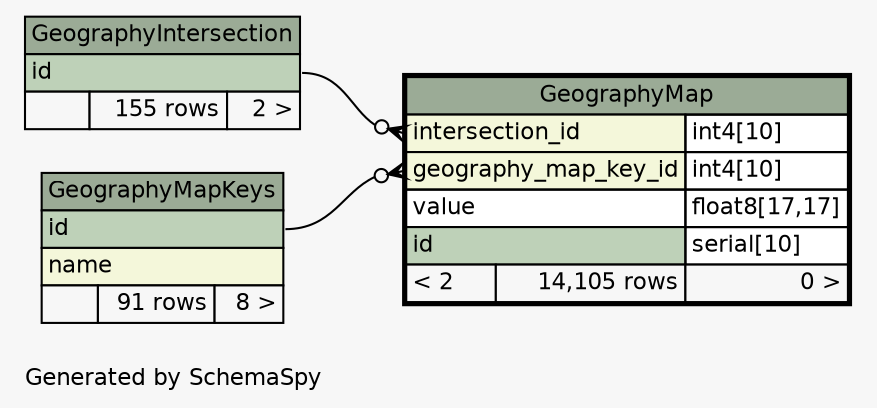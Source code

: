 // dot 2.38.0 on Windows 10 10.0
// SchemaSpy rev 590
digraph "oneDegreeRelationshipsDiagram" {
  graph [
    rankdir="RL"
    bgcolor="#f7f7f7"
    label="\nGenerated by SchemaSpy"
    labeljust="l"
    nodesep="0.18"
    ranksep="0.46"
    fontname="Helvetica"
    fontsize="11"
  ];
  node [
    fontname="Helvetica"
    fontsize="11"
    shape="plaintext"
  ];
  edge [
    arrowsize="0.8"
  ];
  "GeographyMap":"geography_map_key_id":w -> "GeographyMapKeys":"id":e [arrowhead=none dir=back arrowtail=crowodot];
  "GeographyMap":"intersection_id":w -> "GeographyIntersection":"id":e [arrowhead=none dir=back arrowtail=crowodot];
  "GeographyIntersection" [
    label=<
    <TABLE BORDER="0" CELLBORDER="1" CELLSPACING="0" BGCOLOR="#ffffff">
      <TR><TD COLSPAN="3" BGCOLOR="#9bab96" ALIGN="CENTER">GeographyIntersection</TD></TR>
      <TR><TD PORT="id" COLSPAN="3" BGCOLOR="#bed1b8" ALIGN="LEFT">id</TD></TR>
      <TR><TD ALIGN="LEFT" BGCOLOR="#f7f7f7">  </TD><TD ALIGN="RIGHT" BGCOLOR="#f7f7f7">155 rows</TD><TD ALIGN="RIGHT" BGCOLOR="#f7f7f7">2 &gt;</TD></TR>
    </TABLE>>
    URL="GeographyIntersection.html"
    tooltip="GeographyIntersection"
  ];
  "GeographyMap" [
    label=<
    <TABLE BORDER="2" CELLBORDER="1" CELLSPACING="0" BGCOLOR="#ffffff">
      <TR><TD COLSPAN="3" BGCOLOR="#9bab96" ALIGN="CENTER">GeographyMap</TD></TR>
      <TR><TD PORT="intersection_id" COLSPAN="2" BGCOLOR="#f4f7da" ALIGN="LEFT">intersection_id</TD><TD PORT="intersection_id.type" ALIGN="LEFT">int4[10]</TD></TR>
      <TR><TD PORT="geography_map_key_id" COLSPAN="2" BGCOLOR="#f4f7da" ALIGN="LEFT">geography_map_key_id</TD><TD PORT="geography_map_key_id.type" ALIGN="LEFT">int4[10]</TD></TR>
      <TR><TD PORT="value" COLSPAN="2" ALIGN="LEFT">value</TD><TD PORT="value.type" ALIGN="LEFT">float8[17,17]</TD></TR>
      <TR><TD PORT="id" COLSPAN="2" BGCOLOR="#bed1b8" ALIGN="LEFT">id</TD><TD PORT="id.type" ALIGN="LEFT">serial[10]</TD></TR>
      <TR><TD ALIGN="LEFT" BGCOLOR="#f7f7f7">&lt; 2</TD><TD ALIGN="RIGHT" BGCOLOR="#f7f7f7">14,105 rows</TD><TD ALIGN="RIGHT" BGCOLOR="#f7f7f7">0 &gt;</TD></TR>
    </TABLE>>
    URL="GeographyMap.html"
    tooltip="GeographyMap"
  ];
  "GeographyMapKeys" [
    label=<
    <TABLE BORDER="0" CELLBORDER="1" CELLSPACING="0" BGCOLOR="#ffffff">
      <TR><TD COLSPAN="3" BGCOLOR="#9bab96" ALIGN="CENTER">GeographyMapKeys</TD></TR>
      <TR><TD PORT="id" COLSPAN="3" BGCOLOR="#bed1b8" ALIGN="LEFT">id</TD></TR>
      <TR><TD PORT="name" COLSPAN="3" BGCOLOR="#f4f7da" ALIGN="LEFT">name</TD></TR>
      <TR><TD ALIGN="LEFT" BGCOLOR="#f7f7f7">  </TD><TD ALIGN="RIGHT" BGCOLOR="#f7f7f7">91 rows</TD><TD ALIGN="RIGHT" BGCOLOR="#f7f7f7">8 &gt;</TD></TR>
    </TABLE>>
    URL="GeographyMapKeys.html"
    tooltip="GeographyMapKeys"
  ];
}

